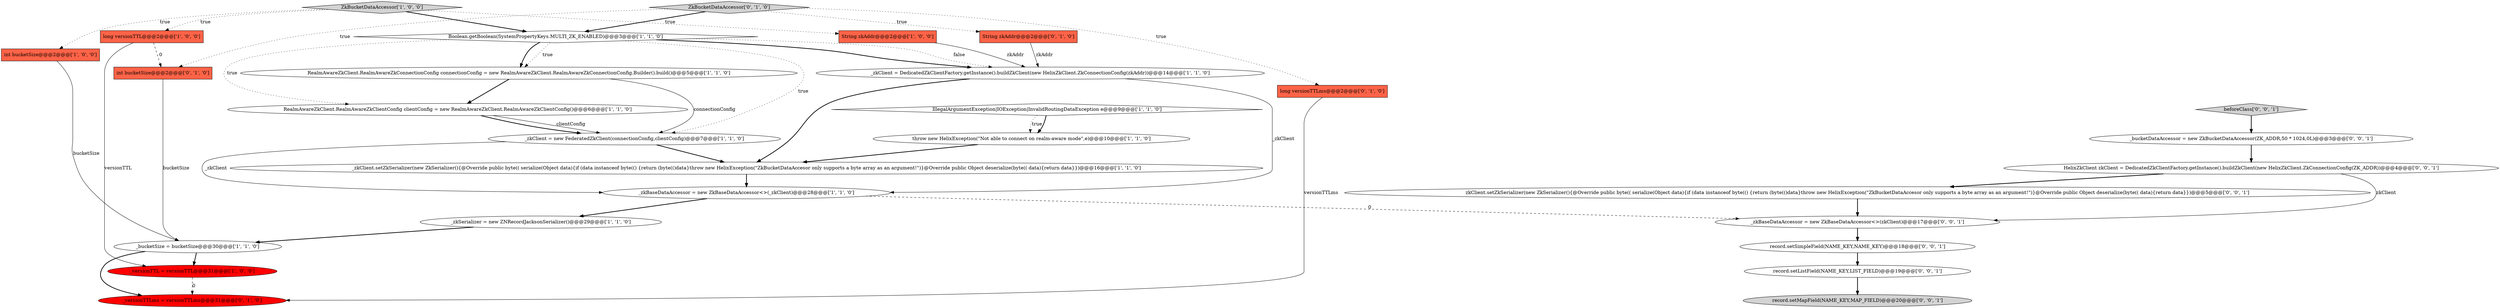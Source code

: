 digraph {
4 [style = filled, label = "_zkBaseDataAccessor = new ZkBaseDataAccessor<>(_zkClient)@@@28@@@['1', '1', '0']", fillcolor = white, shape = ellipse image = "AAA0AAABBB1BBB"];
17 [style = filled, label = "_versionTTLms = versionTTLms@@@31@@@['0', '1', '0']", fillcolor = red, shape = ellipse image = "AAA1AAABBB2BBB"];
0 [style = filled, label = "ZkBucketDataAccessor['1', '0', '0']", fillcolor = lightgray, shape = diamond image = "AAA0AAABBB1BBB"];
2 [style = filled, label = "IllegalArgumentException|IOException|InvalidRoutingDataException e@@@9@@@['1', '1', '0']", fillcolor = white, shape = diamond image = "AAA0AAABBB1BBB"];
6 [style = filled, label = "_zkClient = DedicatedZkClientFactory.getInstance().buildZkClient(new HelixZkClient.ZkConnectionConfig(zkAddr))@@@14@@@['1', '1', '0']", fillcolor = white, shape = ellipse image = "AAA0AAABBB1BBB"];
24 [style = filled, label = "_zkBaseDataAccessor = new ZkBaseDataAccessor<>(zkClient)@@@17@@@['0', '0', '1']", fillcolor = white, shape = ellipse image = "AAA0AAABBB3BBB"];
15 [style = filled, label = "throw new HelixException(\"Not able to connect on realm-aware mode\",e)@@@10@@@['1', '1', '0']", fillcolor = white, shape = ellipse image = "AAA0AAABBB1BBB"];
7 [style = filled, label = "Boolean.getBoolean(SystemPropertyKeys.MULTI_ZK_ENABLED)@@@3@@@['1', '1', '0']", fillcolor = white, shape = diamond image = "AAA0AAABBB1BBB"];
27 [style = filled, label = "HelixZkClient zkClient = DedicatedZkClientFactory.getInstance().buildZkClient(new HelixZkClient.ZkConnectionConfig(ZK_ADDR))@@@4@@@['0', '0', '1']", fillcolor = white, shape = ellipse image = "AAA0AAABBB3BBB"];
5 [style = filled, label = "String zkAddr@@@2@@@['1', '0', '0']", fillcolor = tomato, shape = box image = "AAA0AAABBB1BBB"];
1 [style = filled, label = "int bucketSize@@@2@@@['1', '0', '0']", fillcolor = tomato, shape = box image = "AAA0AAABBB1BBB"];
13 [style = filled, label = "_versionTTL = versionTTL@@@31@@@['1', '0', '0']", fillcolor = red, shape = ellipse image = "AAA1AAABBB1BBB"];
25 [style = filled, label = "record.setSimpleField(NAME_KEY,NAME_KEY)@@@18@@@['0', '0', '1']", fillcolor = white, shape = ellipse image = "AAA0AAABBB3BBB"];
18 [style = filled, label = "String zkAddr@@@2@@@['0', '1', '0']", fillcolor = tomato, shape = box image = "AAA0AAABBB2BBB"];
22 [style = filled, label = "beforeClass['0', '0', '1']", fillcolor = lightgray, shape = diamond image = "AAA0AAABBB3BBB"];
26 [style = filled, label = "record.setMapField(NAME_KEY,MAP_FIELD)@@@20@@@['0', '0', '1']", fillcolor = lightgray, shape = ellipse image = "AAA0AAABBB3BBB"];
28 [style = filled, label = "record.setListField(NAME_KEY,LIST_FIELD)@@@19@@@['0', '0', '1']", fillcolor = white, shape = ellipse image = "AAA0AAABBB3BBB"];
20 [style = filled, label = "int bucketSize@@@2@@@['0', '1', '0']", fillcolor = tomato, shape = box image = "AAA1AAABBB2BBB"];
16 [style = filled, label = "ZkBucketDataAccessor['0', '1', '0']", fillcolor = lightgray, shape = diamond image = "AAA0AAABBB2BBB"];
3 [style = filled, label = "RealmAwareZkClient.RealmAwareZkClientConfig clientConfig = new RealmAwareZkClient.RealmAwareZkClientConfig()@@@6@@@['1', '1', '0']", fillcolor = white, shape = ellipse image = "AAA0AAABBB1BBB"];
8 [style = filled, label = "_zkClient.setZkSerializer(new ZkSerializer(){@Override public byte(( serialize(Object data){if (data instanceof byte(() {return (byte(()data}throw new HelixException(\"ZkBucketDataAccesor only supports a byte array as an argument!\")}@Override public Object deserialize(byte(( data){return data}})@@@16@@@['1', '1', '0']", fillcolor = white, shape = ellipse image = "AAA0AAABBB1BBB"];
11 [style = filled, label = "_zkClient = new FederatedZkClient(connectionConfig,clientConfig)@@@7@@@['1', '1', '0']", fillcolor = white, shape = ellipse image = "AAA0AAABBB1BBB"];
23 [style = filled, label = "_bucketDataAccessor = new ZkBucketDataAccessor(ZK_ADDR,50 * 1024,0L)@@@3@@@['0', '0', '1']", fillcolor = white, shape = ellipse image = "AAA0AAABBB3BBB"];
12 [style = filled, label = "_zkSerializer = new ZNRecordJacksonSerializer()@@@29@@@['1', '1', '0']", fillcolor = white, shape = ellipse image = "AAA0AAABBB1BBB"];
14 [style = filled, label = "_bucketSize = bucketSize@@@30@@@['1', '1', '0']", fillcolor = white, shape = ellipse image = "AAA0AAABBB1BBB"];
19 [style = filled, label = "long versionTTLms@@@2@@@['0', '1', '0']", fillcolor = tomato, shape = box image = "AAA0AAABBB2BBB"];
9 [style = filled, label = "RealmAwareZkClient.RealmAwareZkConnectionConfig connectionConfig = new RealmAwareZkClient.RealmAwareZkConnectionConfig.Builder().build()@@@5@@@['1', '1', '0']", fillcolor = white, shape = ellipse image = "AAA0AAABBB1BBB"];
10 [style = filled, label = "long versionTTL@@@2@@@['1', '0', '0']", fillcolor = tomato, shape = box image = "AAA1AAABBB1BBB"];
21 [style = filled, label = "zkClient.setZkSerializer(new ZkSerializer(){@Override public byte(( serialize(Object data){if (data instanceof byte(() {return (byte(()data}throw new HelixException(\"ZkBucketDataAccesor only supports a byte array as an argument!\")}@Override public Object deserialize(byte(( data){return data}})@@@5@@@['0', '0', '1']", fillcolor = white, shape = ellipse image = "AAA0AAABBB3BBB"];
19->17 [style = solid, label="versionTTLms"];
16->19 [style = dotted, label="true"];
3->11 [style = solid, label="clientConfig"];
25->28 [style = bold, label=""];
0->5 [style = dotted, label="true"];
23->27 [style = bold, label=""];
5->6 [style = solid, label="zkAddr"];
0->10 [style = dotted, label="true"];
16->7 [style = bold, label=""];
3->11 [style = bold, label=""];
2->15 [style = dotted, label="true"];
13->17 [style = dashed, label="0"];
16->20 [style = dotted, label="true"];
14->17 [style = bold, label=""];
28->26 [style = bold, label=""];
21->24 [style = bold, label=""];
7->9 [style = dotted, label="true"];
6->4 [style = solid, label="_zkClient"];
10->13 [style = solid, label="versionTTL"];
22->23 [style = bold, label=""];
7->6 [style = dotted, label="false"];
11->4 [style = solid, label="_zkClient"];
0->7 [style = bold, label=""];
7->9 [style = bold, label=""];
9->11 [style = solid, label="connectionConfig"];
7->11 [style = dotted, label="true"];
20->14 [style = solid, label="bucketSize"];
7->3 [style = dotted, label="true"];
24->25 [style = bold, label=""];
1->14 [style = solid, label="bucketSize"];
7->6 [style = bold, label=""];
2->15 [style = bold, label=""];
6->8 [style = bold, label=""];
12->14 [style = bold, label=""];
4->12 [style = bold, label=""];
9->3 [style = bold, label=""];
11->8 [style = bold, label=""];
10->20 [style = dashed, label="0"];
8->4 [style = bold, label=""];
14->13 [style = bold, label=""];
4->24 [style = dashed, label="0"];
27->21 [style = bold, label=""];
15->8 [style = bold, label=""];
18->6 [style = solid, label="zkAddr"];
27->24 [style = solid, label="zkClient"];
0->1 [style = dotted, label="true"];
16->18 [style = dotted, label="true"];
}
